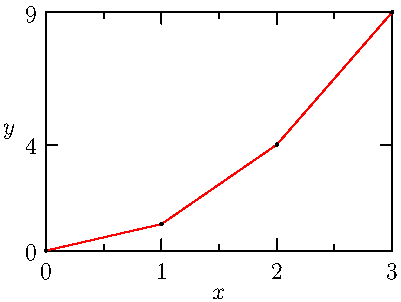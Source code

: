 
import graph;

size(200,150,IgnoreAspect);

real[] x={0,1,2,3};
real[] y={0,1,4,9};

draw(graph(x,y),red,MarkFill[0]);

xaxis("$x$",BottomTop,LeftTicks);
yaxis("$y$",LeftRight,RightTicks(new real[]{0,4,9}));
